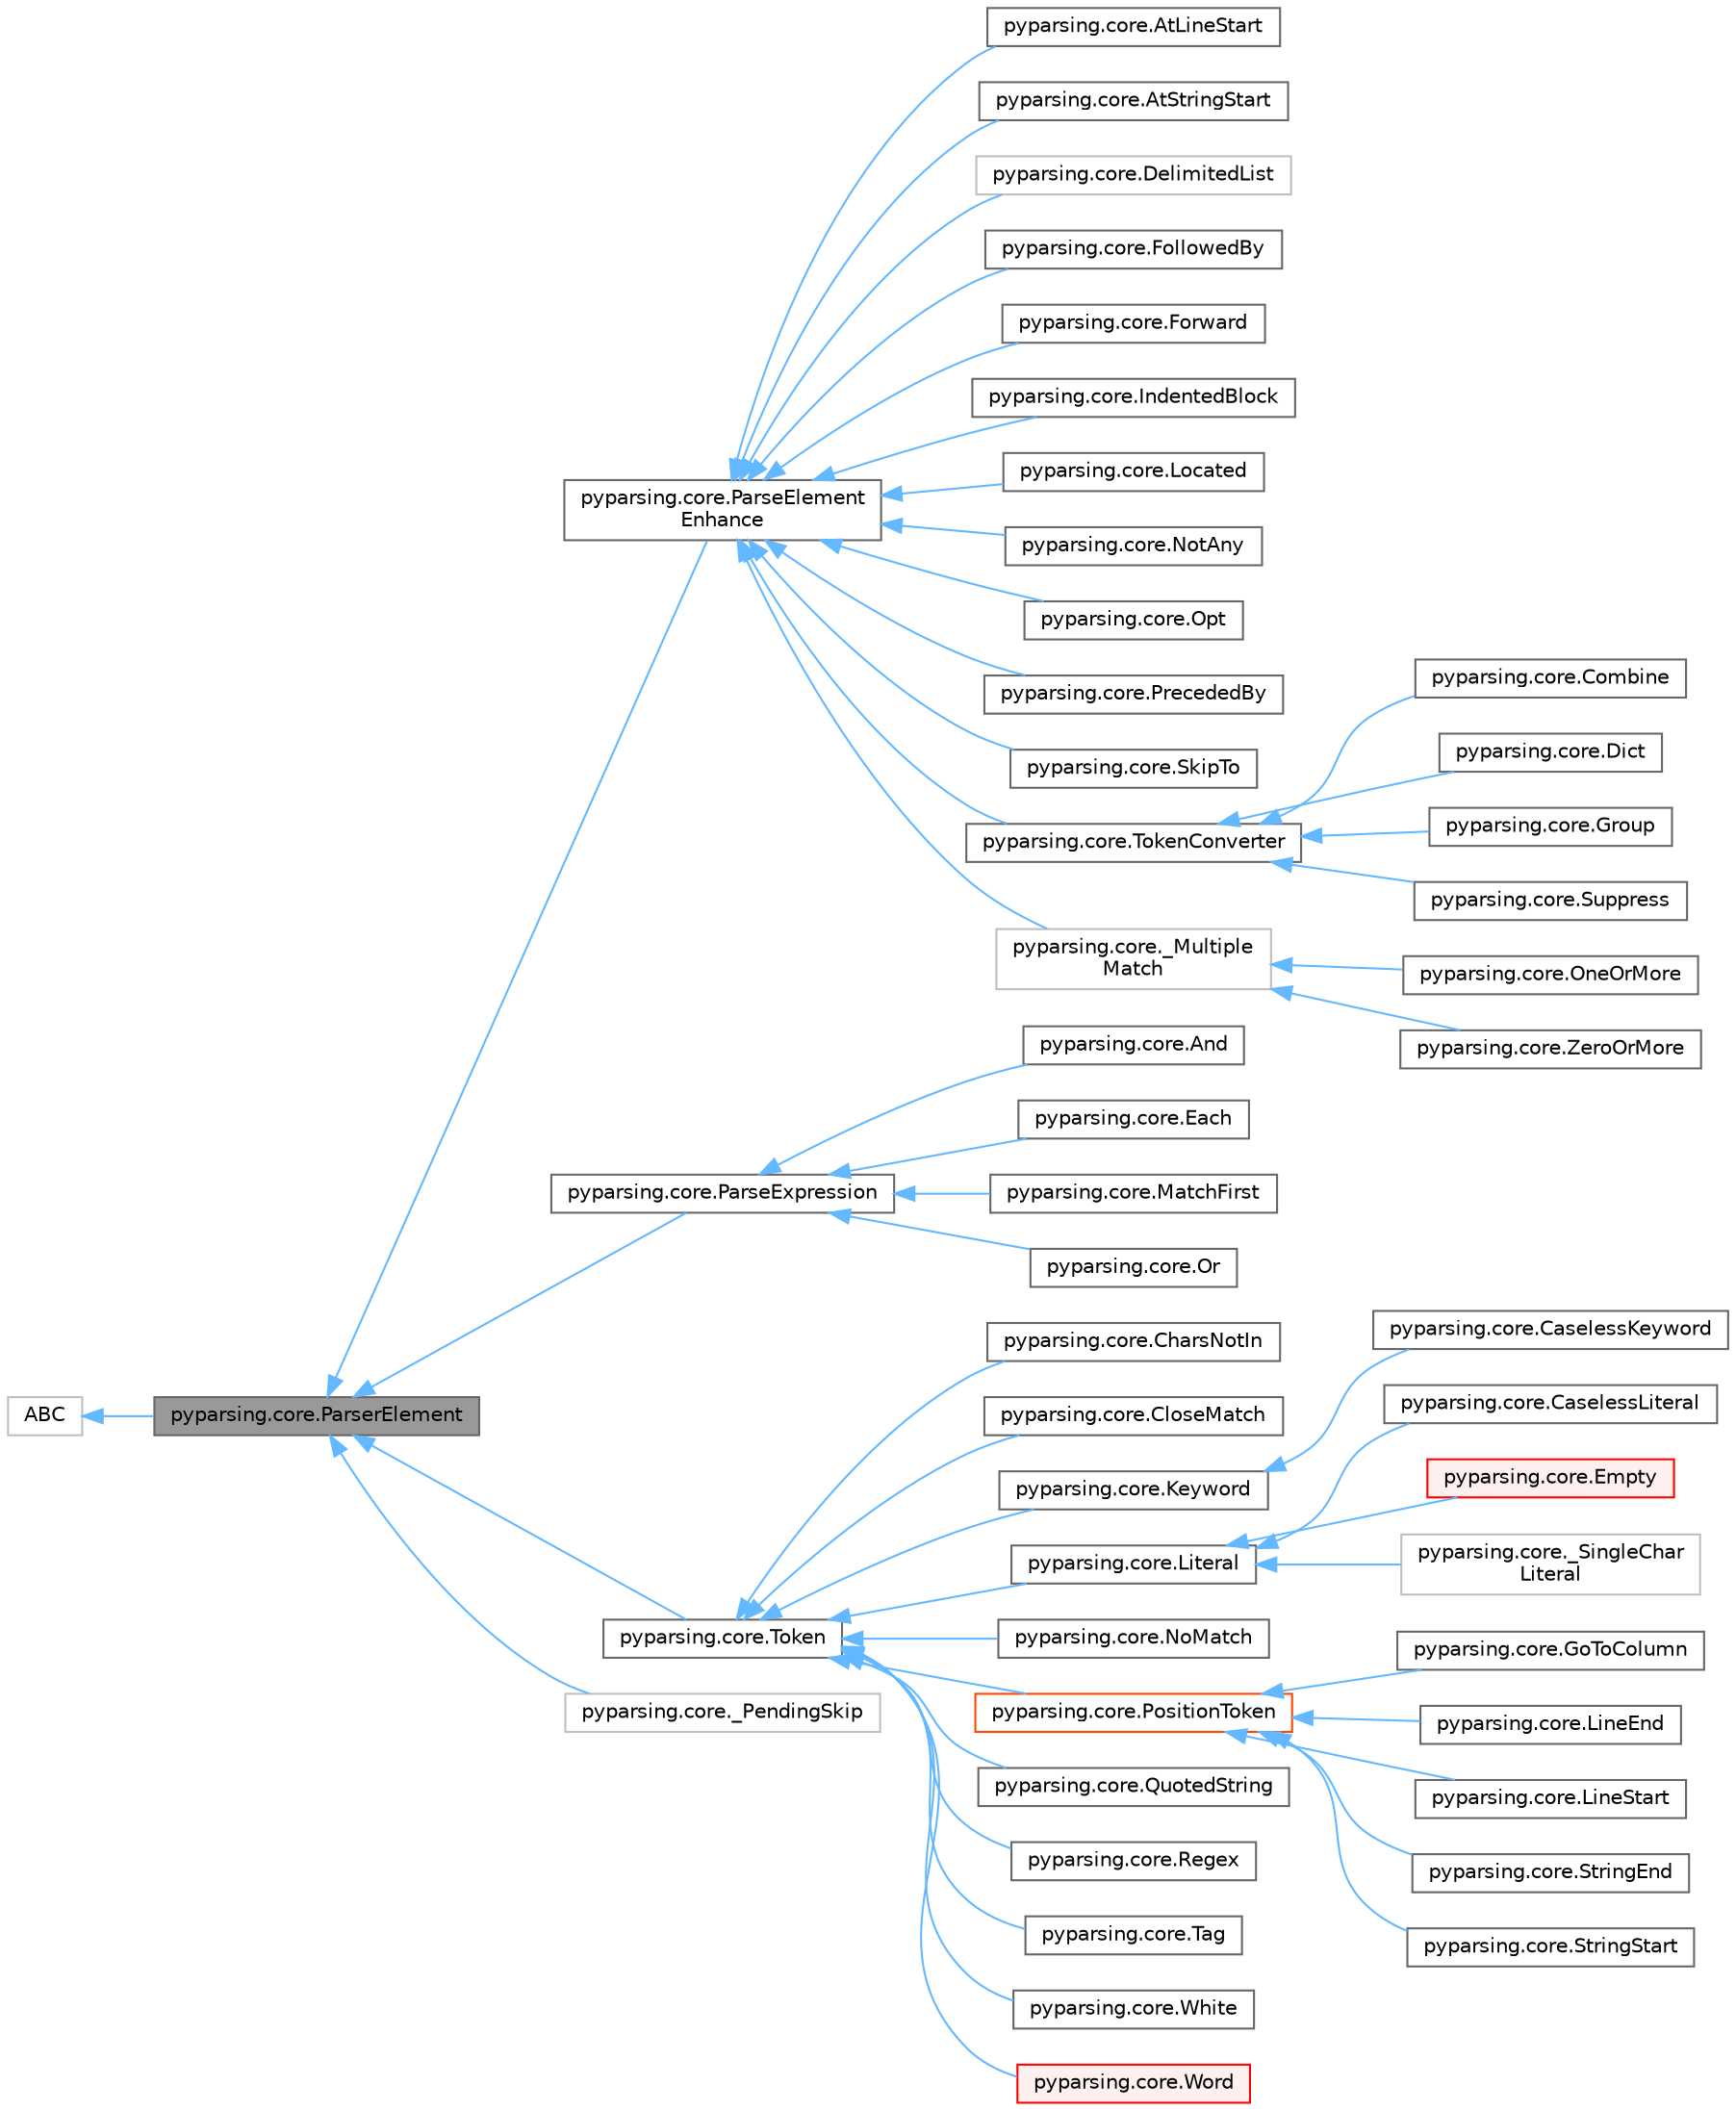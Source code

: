 digraph "pyparsing.core.ParserElement"
{
 // LATEX_PDF_SIZE
  bgcolor="transparent";
  edge [fontname=Helvetica,fontsize=10,labelfontname=Helvetica,labelfontsize=10];
  node [fontname=Helvetica,fontsize=10,shape=box,height=0.2,width=0.4];
  rankdir="LR";
  Node1 [id="Node000001",label="pyparsing.core.ParserElement",height=0.2,width=0.4,color="gray40", fillcolor="grey60", style="filled", fontcolor="black",tooltip=" "];
  Node2 -> Node1 [id="edge1_Node000001_Node000002",dir="back",color="steelblue1",style="solid",tooltip=" "];
  Node2 [id="Node000002",label="ABC",height=0.2,width=0.4,color="grey75", fillcolor="white", style="filled",URL="$dd/d9b/classABC.html",tooltip=" "];
  Node1 -> Node3 [id="edge2_Node000001_Node000003",dir="back",color="steelblue1",style="solid",tooltip=" "];
  Node3 [id="Node000003",label="pyparsing.core.ParseElement\lEnhance",height=0.2,width=0.4,color="gray40", fillcolor="white", style="filled",URL="$df/dc6/classpyparsing_1_1core_1_1ParseElementEnhance.html",tooltip=" "];
  Node3 -> Node4 [id="edge3_Node000003_Node000004",dir="back",color="steelblue1",style="solid",tooltip=" "];
  Node4 [id="Node000004",label="pyparsing.core.AtLineStart",height=0.2,width=0.4,color="gray40", fillcolor="white", style="filled",URL="$dc/d23/classpyparsing_1_1core_1_1AtLineStart.html",tooltip=" "];
  Node3 -> Node5 [id="edge4_Node000003_Node000005",dir="back",color="steelblue1",style="solid",tooltip=" "];
  Node5 [id="Node000005",label="pyparsing.core.AtStringStart",height=0.2,width=0.4,color="gray40", fillcolor="white", style="filled",URL="$d2/dba/classpyparsing_1_1core_1_1AtStringStart.html",tooltip=" "];
  Node3 -> Node6 [id="edge5_Node000003_Node000006",dir="back",color="steelblue1",style="solid",tooltip=" "];
  Node6 [id="Node000006",label="pyparsing.core.DelimitedList",height=0.2,width=0.4,color="grey75", fillcolor="white", style="filled",URL="$db/daa/classpyparsing_1_1core_1_1DelimitedList.html",tooltip=" "];
  Node3 -> Node7 [id="edge6_Node000003_Node000007",dir="back",color="steelblue1",style="solid",tooltip=" "];
  Node7 [id="Node000007",label="pyparsing.core.FollowedBy",height=0.2,width=0.4,color="gray40", fillcolor="white", style="filled",URL="$d5/d89/classpyparsing_1_1core_1_1FollowedBy.html",tooltip=" "];
  Node3 -> Node8 [id="edge7_Node000003_Node000008",dir="back",color="steelblue1",style="solid",tooltip=" "];
  Node8 [id="Node000008",label="pyparsing.core.Forward",height=0.2,width=0.4,color="gray40", fillcolor="white", style="filled",URL="$df/d5b/classpyparsing_1_1core_1_1Forward.html",tooltip=" "];
  Node3 -> Node9 [id="edge8_Node000003_Node000009",dir="back",color="steelblue1",style="solid",tooltip=" "];
  Node9 [id="Node000009",label="pyparsing.core.IndentedBlock",height=0.2,width=0.4,color="gray40", fillcolor="white", style="filled",URL="$d4/dfd/classpyparsing_1_1core_1_1IndentedBlock.html",tooltip=" "];
  Node3 -> Node10 [id="edge9_Node000003_Node000010",dir="back",color="steelblue1",style="solid",tooltip=" "];
  Node10 [id="Node000010",label="pyparsing.core.Located",height=0.2,width=0.4,color="gray40", fillcolor="white", style="filled",URL="$da/da1/classpyparsing_1_1core_1_1Located.html",tooltip=" "];
  Node3 -> Node11 [id="edge10_Node000003_Node000011",dir="back",color="steelblue1",style="solid",tooltip=" "];
  Node11 [id="Node000011",label="pyparsing.core.NotAny",height=0.2,width=0.4,color="gray40", fillcolor="white", style="filled",URL="$dd/db2/classpyparsing_1_1core_1_1NotAny.html",tooltip=" "];
  Node3 -> Node12 [id="edge11_Node000003_Node000012",dir="back",color="steelblue1",style="solid",tooltip=" "];
  Node12 [id="Node000012",label="pyparsing.core.Opt",height=0.2,width=0.4,color="gray40", fillcolor="white", style="filled",URL="$d8/d3d/classpyparsing_1_1core_1_1Opt.html",tooltip=" "];
  Node3 -> Node13 [id="edge12_Node000003_Node000013",dir="back",color="steelblue1",style="solid",tooltip=" "];
  Node13 [id="Node000013",label="pyparsing.core.PrecededBy",height=0.2,width=0.4,color="gray40", fillcolor="white", style="filled",URL="$d4/db0/classpyparsing_1_1core_1_1PrecededBy.html",tooltip=" "];
  Node3 -> Node14 [id="edge13_Node000003_Node000014",dir="back",color="steelblue1",style="solid",tooltip=" "];
  Node14 [id="Node000014",label="pyparsing.core.SkipTo",height=0.2,width=0.4,color="gray40", fillcolor="white", style="filled",URL="$df/dd1/classpyparsing_1_1core_1_1SkipTo.html",tooltip=" "];
  Node3 -> Node15 [id="edge14_Node000003_Node000015",dir="back",color="steelblue1",style="solid",tooltip=" "];
  Node15 [id="Node000015",label="pyparsing.core.TokenConverter",height=0.2,width=0.4,color="gray40", fillcolor="white", style="filled",URL="$d6/d6e/classpyparsing_1_1core_1_1TokenConverter.html",tooltip=" "];
  Node15 -> Node16 [id="edge15_Node000015_Node000016",dir="back",color="steelblue1",style="solid",tooltip=" "];
  Node16 [id="Node000016",label="pyparsing.core.Combine",height=0.2,width=0.4,color="gray40", fillcolor="white", style="filled",URL="$d3/d28/classpyparsing_1_1core_1_1Combine.html",tooltip=" "];
  Node15 -> Node17 [id="edge16_Node000015_Node000017",dir="back",color="steelblue1",style="solid",tooltip=" "];
  Node17 [id="Node000017",label="pyparsing.core.Dict",height=0.2,width=0.4,color="gray40", fillcolor="white", style="filled",URL="$d3/df7/classpyparsing_1_1core_1_1Dict.html",tooltip=" "];
  Node15 -> Node18 [id="edge17_Node000015_Node000018",dir="back",color="steelblue1",style="solid",tooltip=" "];
  Node18 [id="Node000018",label="pyparsing.core.Group",height=0.2,width=0.4,color="gray40", fillcolor="white", style="filled",URL="$d2/d4d/classpyparsing_1_1core_1_1Group.html",tooltip=" "];
  Node15 -> Node19 [id="edge18_Node000015_Node000019",dir="back",color="steelblue1",style="solid",tooltip=" "];
  Node19 [id="Node000019",label="pyparsing.core.Suppress",height=0.2,width=0.4,color="gray40", fillcolor="white", style="filled",URL="$da/d59/classpyparsing_1_1core_1_1Suppress.html",tooltip=" "];
  Node3 -> Node20 [id="edge19_Node000003_Node000020",dir="back",color="steelblue1",style="solid",tooltip=" "];
  Node20 [id="Node000020",label="pyparsing.core._Multiple\lMatch",height=0.2,width=0.4,color="grey75", fillcolor="white", style="filled",URL="$d1/daa/classpyparsing_1_1core_1_1__MultipleMatch.html",tooltip=" "];
  Node20 -> Node21 [id="edge20_Node000020_Node000021",dir="back",color="steelblue1",style="solid",tooltip=" "];
  Node21 [id="Node000021",label="pyparsing.core.OneOrMore",height=0.2,width=0.4,color="gray40", fillcolor="white", style="filled",URL="$d8/d0f/classpyparsing_1_1core_1_1OneOrMore.html",tooltip=" "];
  Node20 -> Node22 [id="edge21_Node000020_Node000022",dir="back",color="steelblue1",style="solid",tooltip=" "];
  Node22 [id="Node000022",label="pyparsing.core.ZeroOrMore",height=0.2,width=0.4,color="gray40", fillcolor="white", style="filled",URL="$dd/d4c/classpyparsing_1_1core_1_1ZeroOrMore.html",tooltip=" "];
  Node1 -> Node23 [id="edge22_Node000001_Node000023",dir="back",color="steelblue1",style="solid",tooltip=" "];
  Node23 [id="Node000023",label="pyparsing.core.ParseExpression",height=0.2,width=0.4,color="gray40", fillcolor="white", style="filled",URL="$d5/d56/classpyparsing_1_1core_1_1ParseExpression.html",tooltip=" "];
  Node23 -> Node24 [id="edge23_Node000023_Node000024",dir="back",color="steelblue1",style="solid",tooltip=" "];
  Node24 [id="Node000024",label="pyparsing.core.And",height=0.2,width=0.4,color="gray40", fillcolor="white", style="filled",URL="$d7/d30/classpyparsing_1_1core_1_1And.html",tooltip=" "];
  Node23 -> Node25 [id="edge24_Node000023_Node000025",dir="back",color="steelblue1",style="solid",tooltip=" "];
  Node25 [id="Node000025",label="pyparsing.core.Each",height=0.2,width=0.4,color="gray40", fillcolor="white", style="filled",URL="$da/d94/classpyparsing_1_1core_1_1Each.html",tooltip=" "];
  Node23 -> Node26 [id="edge25_Node000023_Node000026",dir="back",color="steelblue1",style="solid",tooltip=" "];
  Node26 [id="Node000026",label="pyparsing.core.MatchFirst",height=0.2,width=0.4,color="gray40", fillcolor="white", style="filled",URL="$da/dea/classpyparsing_1_1core_1_1MatchFirst.html",tooltip=" "];
  Node23 -> Node27 [id="edge26_Node000023_Node000027",dir="back",color="steelblue1",style="solid",tooltip=" "];
  Node27 [id="Node000027",label="pyparsing.core.Or",height=0.2,width=0.4,color="gray40", fillcolor="white", style="filled",URL="$df/db4/classpyparsing_1_1core_1_1Or.html",tooltip=" "];
  Node1 -> Node28 [id="edge27_Node000001_Node000028",dir="back",color="steelblue1",style="solid",tooltip=" "];
  Node28 [id="Node000028",label="pyparsing.core.Token",height=0.2,width=0.4,color="gray40", fillcolor="white", style="filled",URL="$d7/d0a/classpyparsing_1_1core_1_1Token.html",tooltip=" "];
  Node28 -> Node29 [id="edge28_Node000028_Node000029",dir="back",color="steelblue1",style="solid",tooltip=" "];
  Node29 [id="Node000029",label="pyparsing.core.CharsNotIn",height=0.2,width=0.4,color="gray40", fillcolor="white", style="filled",URL="$da/d90/classpyparsing_1_1core_1_1CharsNotIn.html",tooltip=" "];
  Node28 -> Node30 [id="edge29_Node000028_Node000030",dir="back",color="steelblue1",style="solid",tooltip=" "];
  Node30 [id="Node000030",label="pyparsing.core.CloseMatch",height=0.2,width=0.4,color="gray40", fillcolor="white", style="filled",URL="$d0/def/classpyparsing_1_1core_1_1CloseMatch.html",tooltip=" "];
  Node28 -> Node31 [id="edge30_Node000028_Node000031",dir="back",color="steelblue1",style="solid",tooltip=" "];
  Node31 [id="Node000031",label="pyparsing.core.Keyword",height=0.2,width=0.4,color="gray40", fillcolor="white", style="filled",URL="$d4/dc6/classpyparsing_1_1core_1_1Keyword.html",tooltip=" "];
  Node31 -> Node32 [id="edge31_Node000031_Node000032",dir="back",color="steelblue1",style="solid",tooltip=" "];
  Node32 [id="Node000032",label="pyparsing.core.CaselessKeyword",height=0.2,width=0.4,color="gray40", fillcolor="white", style="filled",URL="$d3/d2a/classpyparsing_1_1core_1_1CaselessKeyword.html",tooltip=" "];
  Node28 -> Node33 [id="edge32_Node000028_Node000033",dir="back",color="steelblue1",style="solid",tooltip=" "];
  Node33 [id="Node000033",label="pyparsing.core.Literal",height=0.2,width=0.4,color="gray40", fillcolor="white", style="filled",URL="$d0/d01/classpyparsing_1_1core_1_1Literal.html",tooltip=" "];
  Node33 -> Node34 [id="edge33_Node000033_Node000034",dir="back",color="steelblue1",style="solid",tooltip=" "];
  Node34 [id="Node000034",label="pyparsing.core.CaselessLiteral",height=0.2,width=0.4,color="gray40", fillcolor="white", style="filled",URL="$d2/d3f/classpyparsing_1_1core_1_1CaselessLiteral.html",tooltip=" "];
  Node33 -> Node35 [id="edge34_Node000033_Node000035",dir="back",color="steelblue1",style="solid",tooltip=" "];
  Node35 [id="Node000035",label="pyparsing.core.Empty",height=0.2,width=0.4,color="red", fillcolor="#FFF0F0", style="filled",URL="$da/d7f/classpyparsing_1_1core_1_1Empty.html",tooltip=" "];
  Node33 -> Node39 [id="edge35_Node000033_Node000039",dir="back",color="steelblue1",style="solid",tooltip=" "];
  Node39 [id="Node000039",label="pyparsing.core._SingleChar\lLiteral",height=0.2,width=0.4,color="grey75", fillcolor="white", style="filled",URL="$db/dad/classpyparsing_1_1core_1_1__SingleCharLiteral.html",tooltip=" "];
  Node28 -> Node40 [id="edge36_Node000028_Node000040",dir="back",color="steelblue1",style="solid",tooltip=" "];
  Node40 [id="Node000040",label="pyparsing.core.NoMatch",height=0.2,width=0.4,color="gray40", fillcolor="white", style="filled",URL="$db/dfc/classpyparsing_1_1core_1_1NoMatch.html",tooltip=" "];
  Node28 -> Node41 [id="edge37_Node000028_Node000041",dir="back",color="steelblue1",style="solid",tooltip=" "];
  Node41 [id="Node000041",label="pyparsing.core.PositionToken",height=0.2,width=0.4,color="orangered", fillcolor="white", style="filled",URL="$d8/dff/classpyparsing_1_1core_1_1PositionToken.html",tooltip=" "];
  Node41 -> Node42 [id="edge38_Node000041_Node000042",dir="back",color="steelblue1",style="solid",tooltip=" "];
  Node42 [id="Node000042",label="pyparsing.core.GoToColumn",height=0.2,width=0.4,color="gray40", fillcolor="white", style="filled",URL="$d7/d0b/classpyparsing_1_1core_1_1GoToColumn.html",tooltip=" "];
  Node41 -> Node43 [id="edge39_Node000041_Node000043",dir="back",color="steelblue1",style="solid",tooltip=" "];
  Node43 [id="Node000043",label="pyparsing.core.LineEnd",height=0.2,width=0.4,color="gray40", fillcolor="white", style="filled",URL="$d5/d2a/classpyparsing_1_1core_1_1LineEnd.html",tooltip=" "];
  Node41 -> Node44 [id="edge40_Node000041_Node000044",dir="back",color="steelblue1",style="solid",tooltip=" "];
  Node44 [id="Node000044",label="pyparsing.core.LineStart",height=0.2,width=0.4,color="gray40", fillcolor="white", style="filled",URL="$d9/dd9/classpyparsing_1_1core_1_1LineStart.html",tooltip=" "];
  Node41 -> Node45 [id="edge41_Node000041_Node000045",dir="back",color="steelblue1",style="solid",tooltip=" "];
  Node45 [id="Node000045",label="pyparsing.core.StringEnd",height=0.2,width=0.4,color="gray40", fillcolor="white", style="filled",URL="$dd/dcc/classpyparsing_1_1core_1_1StringEnd.html",tooltip=" "];
  Node41 -> Node46 [id="edge42_Node000041_Node000046",dir="back",color="steelblue1",style="solid",tooltip=" "];
  Node46 [id="Node000046",label="pyparsing.core.StringStart",height=0.2,width=0.4,color="gray40", fillcolor="white", style="filled",URL="$d2/d8e/classpyparsing_1_1core_1_1StringStart.html",tooltip=" "];
  Node28 -> Node49 [id="edge43_Node000028_Node000049",dir="back",color="steelblue1",style="solid",tooltip=" "];
  Node49 [id="Node000049",label="pyparsing.core.QuotedString",height=0.2,width=0.4,color="gray40", fillcolor="white", style="filled",URL="$d0/dd3/classpyparsing_1_1core_1_1QuotedString.html",tooltip=" "];
  Node28 -> Node50 [id="edge44_Node000028_Node000050",dir="back",color="steelblue1",style="solid",tooltip=" "];
  Node50 [id="Node000050",label="pyparsing.core.Regex",height=0.2,width=0.4,color="gray40", fillcolor="white", style="filled",URL="$d7/d3e/classpyparsing_1_1core_1_1Regex.html",tooltip=" "];
  Node28 -> Node51 [id="edge45_Node000028_Node000051",dir="back",color="steelblue1",style="solid",tooltip=" "];
  Node51 [id="Node000051",label="pyparsing.core.Tag",height=0.2,width=0.4,color="gray40", fillcolor="white", style="filled",URL="$d1/d8f/classpyparsing_1_1core_1_1Tag.html",tooltip=" "];
  Node28 -> Node52 [id="edge46_Node000028_Node000052",dir="back",color="steelblue1",style="solid",tooltip=" "];
  Node52 [id="Node000052",label="pyparsing.core.White",height=0.2,width=0.4,color="gray40", fillcolor="white", style="filled",URL="$de/d27/classpyparsing_1_1core_1_1White.html",tooltip=" "];
  Node28 -> Node53 [id="edge47_Node000028_Node000053",dir="back",color="steelblue1",style="solid",tooltip=" "];
  Node53 [id="Node000053",label="pyparsing.core.Word",height=0.2,width=0.4,color="red", fillcolor="#FFF0F0", style="filled",URL="$de/d77/classpyparsing_1_1core_1_1Word.html",tooltip=" "];
  Node1 -> Node55 [id="edge48_Node000001_Node000055",dir="back",color="steelblue1",style="solid",tooltip=" "];
  Node55 [id="Node000055",label="pyparsing.core._PendingSkip",height=0.2,width=0.4,color="grey75", fillcolor="white", style="filled",URL="$da/de5/classpyparsing_1_1core_1_1__PendingSkip.html",tooltip=" "];
}
